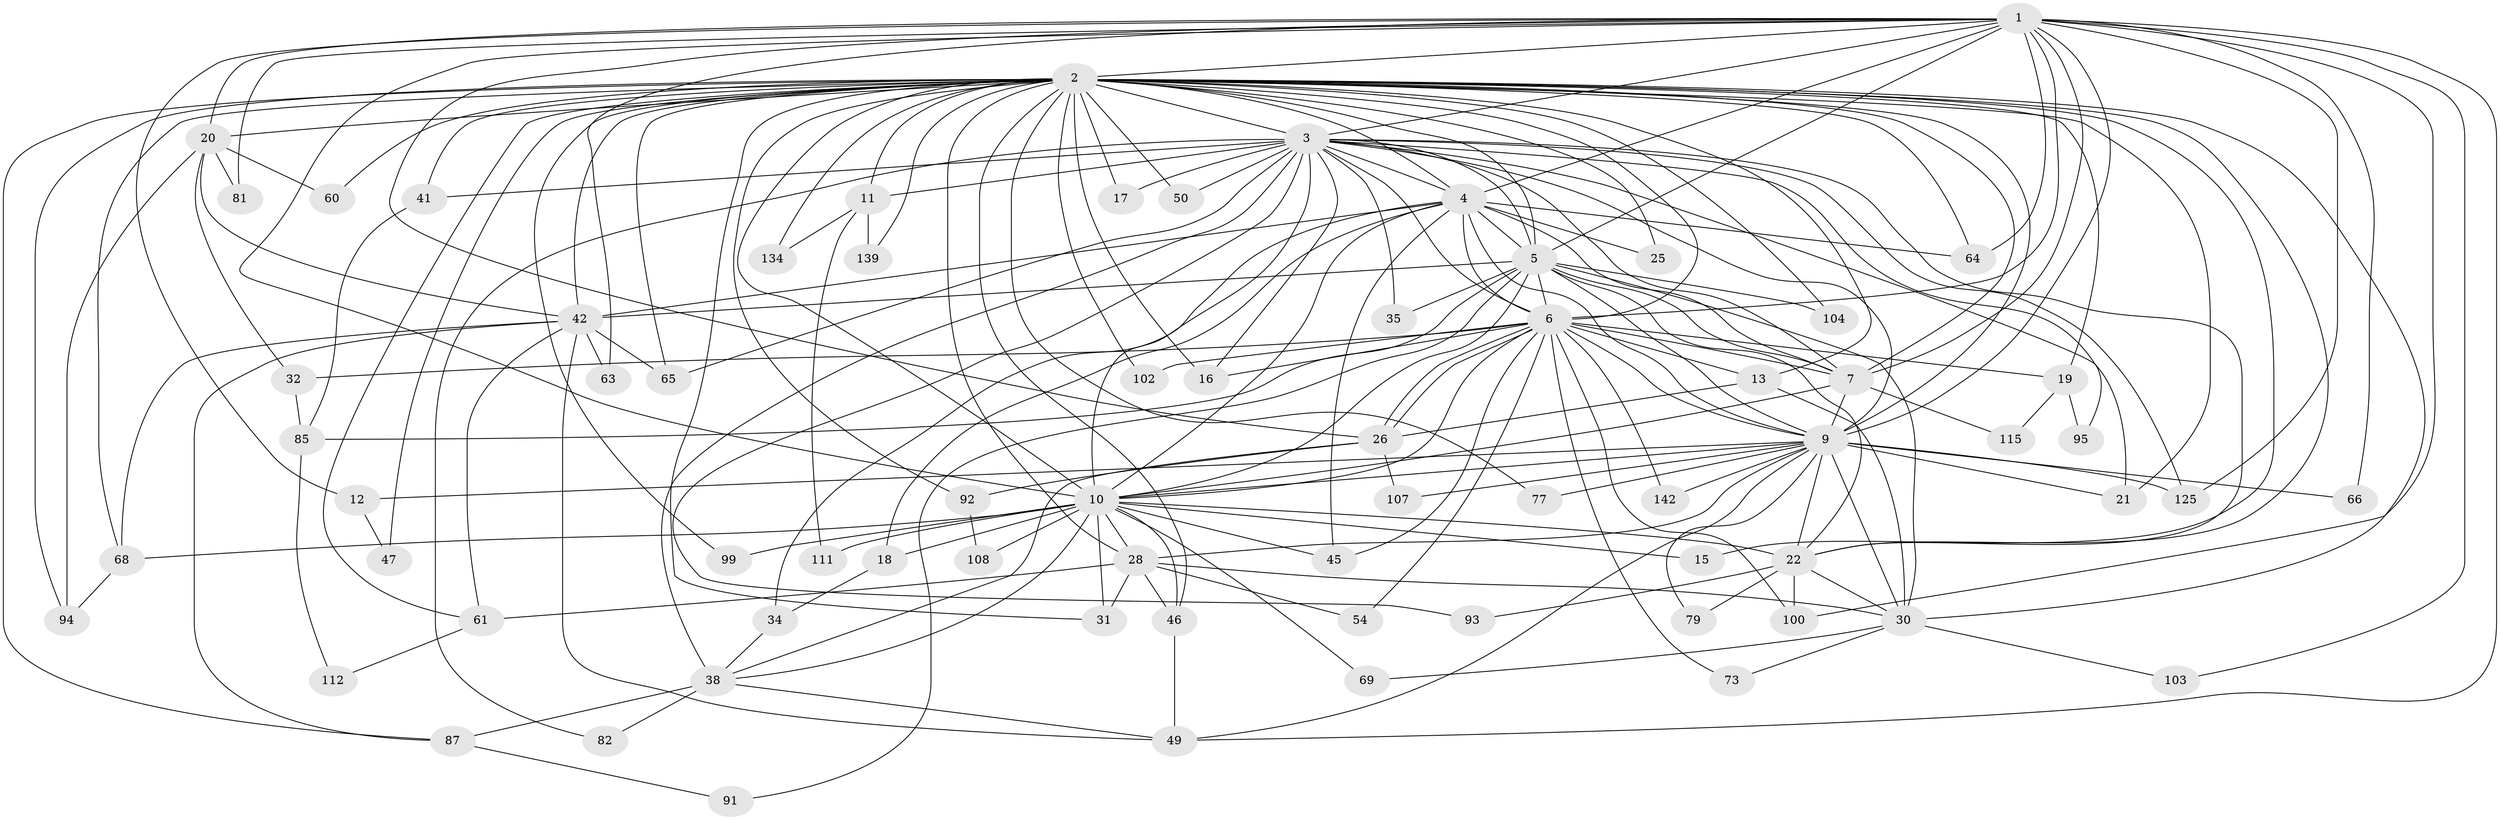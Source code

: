 // original degree distribution, {21: 0.006993006993006993, 34: 0.006993006993006993, 27: 0.027972027972027972, 16: 0.006993006993006993, 18: 0.006993006993006993, 23: 0.006993006993006993, 10: 0.02097902097902098, 5: 0.055944055944055944, 3: 0.2097902097902098, 4: 0.06993006993006994, 7: 0.02097902097902098, 2: 0.5314685314685315, 8: 0.006993006993006993, 6: 0.013986013986013986, 9: 0.006993006993006993}
// Generated by graph-tools (version 1.1) at 2025/17/03/04/25 18:17:42]
// undirected, 71 vertices, 191 edges
graph export_dot {
graph [start="1"]
  node [color=gray90,style=filled];
  1 [super="+40"];
  2 [super="+33+71+88+14+27+48+8+110+89+67+129+90"];
  3 [super="+44"];
  4 [super="+106"];
  5 [super="+29+75"];
  6;
  7;
  9;
  10 [super="+141"];
  11;
  12;
  13;
  15;
  16 [super="+120"];
  17;
  18;
  19;
  20;
  21;
  22 [super="+74"];
  25;
  26 [super="+53+37"];
  28 [super="+83"];
  30 [super="+56+36+39"];
  31 [super="+97"];
  32;
  34;
  35;
  38 [super="+51"];
  41 [super="+105"];
  42 [super="+72+58+43"];
  45 [super="+123"];
  46 [super="+78"];
  47 [super="+59"];
  49 [super="+114+52"];
  50;
  54;
  60;
  61 [super="+130"];
  63;
  64 [super="+122"];
  65 [super="+132"];
  66 [super="+70+98"];
  68;
  69;
  73;
  77;
  79;
  81;
  82;
  85 [super="+117"];
  87;
  91;
  92;
  93;
  94;
  95;
  99 [super="+136"];
  100;
  102;
  103;
  104;
  107;
  108;
  111;
  112;
  115;
  125 [super="+135"];
  134;
  139;
  142;
  1 -- 2 [weight=2];
  1 -- 3;
  1 -- 4;
  1 -- 5 [weight=2];
  1 -- 6;
  1 -- 7;
  1 -- 9 [weight=2];
  1 -- 10;
  1 -- 12;
  1 -- 20;
  1 -- 63;
  1 -- 64;
  1 -- 66 [weight=2];
  1 -- 81;
  1 -- 100;
  1 -- 26;
  1 -- 49;
  1 -- 103;
  1 -- 125;
  2 -- 3 [weight=5];
  2 -- 4 [weight=3];
  2 -- 5 [weight=4];
  2 -- 6 [weight=3];
  2 -- 7 [weight=2];
  2 -- 9 [weight=5];
  2 -- 10 [weight=5];
  2 -- 16;
  2 -- 19;
  2 -- 20 [weight=2];
  2 -- 28 [weight=3];
  2 -- 47 [weight=2];
  2 -- 50;
  2 -- 87;
  2 -- 92;
  2 -- 99 [weight=2];
  2 -- 102;
  2 -- 134;
  2 -- 46 [weight=2];
  2 -- 65;
  2 -- 68;
  2 -- 139;
  2 -- 77;
  2 -- 64;
  2 -- 41 [weight=4];
  2 -- 42 [weight=2];
  2 -- 30 [weight=2];
  2 -- 22;
  2 -- 11;
  2 -- 13;
  2 -- 15;
  2 -- 17;
  2 -- 21;
  2 -- 25;
  2 -- 94;
  2 -- 31;
  2 -- 104;
  2 -- 60;
  2 -- 61 [weight=2];
  3 -- 4;
  3 -- 5;
  3 -- 6 [weight=2];
  3 -- 7;
  3 -- 9;
  3 -- 10;
  3 -- 11;
  3 -- 16;
  3 -- 17;
  3 -- 21;
  3 -- 35;
  3 -- 50;
  3 -- 65;
  3 -- 82;
  3 -- 93;
  3 -- 95;
  3 -- 125;
  3 -- 41;
  3 -- 22;
  3 -- 38 [weight=2];
  4 -- 5;
  4 -- 6;
  4 -- 7;
  4 -- 9 [weight=2];
  4 -- 10;
  4 -- 18;
  4 -- 25;
  4 -- 34;
  4 -- 45;
  4 -- 64;
  4 -- 42;
  5 -- 6;
  5 -- 7;
  5 -- 9;
  5 -- 10 [weight=2];
  5 -- 42;
  5 -- 104;
  5 -- 85;
  5 -- 22;
  5 -- 30 [weight=2];
  5 -- 35;
  5 -- 91;
  6 -- 7;
  6 -- 9;
  6 -- 10;
  6 -- 13;
  6 -- 19;
  6 -- 26;
  6 -- 26;
  6 -- 32;
  6 -- 45;
  6 -- 54;
  6 -- 73;
  6 -- 100;
  6 -- 102;
  6 -- 142;
  6 -- 16;
  7 -- 9;
  7 -- 10;
  7 -- 115;
  9 -- 10;
  9 -- 12;
  9 -- 21;
  9 -- 22;
  9 -- 30;
  9 -- 49;
  9 -- 66 [weight=2];
  9 -- 77;
  9 -- 79;
  9 -- 107;
  9 -- 125;
  9 -- 142;
  9 -- 28;
  10 -- 15;
  10 -- 18;
  10 -- 22;
  10 -- 28;
  10 -- 31;
  10 -- 46 [weight=2];
  10 -- 68;
  10 -- 69;
  10 -- 108;
  10 -- 111;
  10 -- 99;
  10 -- 45;
  10 -- 38;
  11 -- 111;
  11 -- 134;
  11 -- 139;
  12 -- 47;
  13 -- 26;
  13 -- 30;
  18 -- 34;
  19 -- 95;
  19 -- 115;
  20 -- 32;
  20 -- 42;
  20 -- 60;
  20 -- 81;
  20 -- 94;
  22 -- 30;
  22 -- 79;
  22 -- 93;
  22 -- 100;
  26 -- 38;
  26 -- 92;
  26 -- 107;
  28 -- 31;
  28 -- 46;
  28 -- 54;
  28 -- 61;
  28 -- 30;
  30 -- 69;
  30 -- 73;
  30 -- 103;
  32 -- 85;
  34 -- 38;
  38 -- 49;
  38 -- 82;
  38 -- 87;
  41 -- 85;
  42 -- 63;
  42 -- 65;
  42 -- 68;
  42 -- 49;
  42 -- 61;
  42 -- 87;
  46 -- 49;
  61 -- 112;
  68 -- 94;
  85 -- 112;
  87 -- 91;
  92 -- 108;
}

